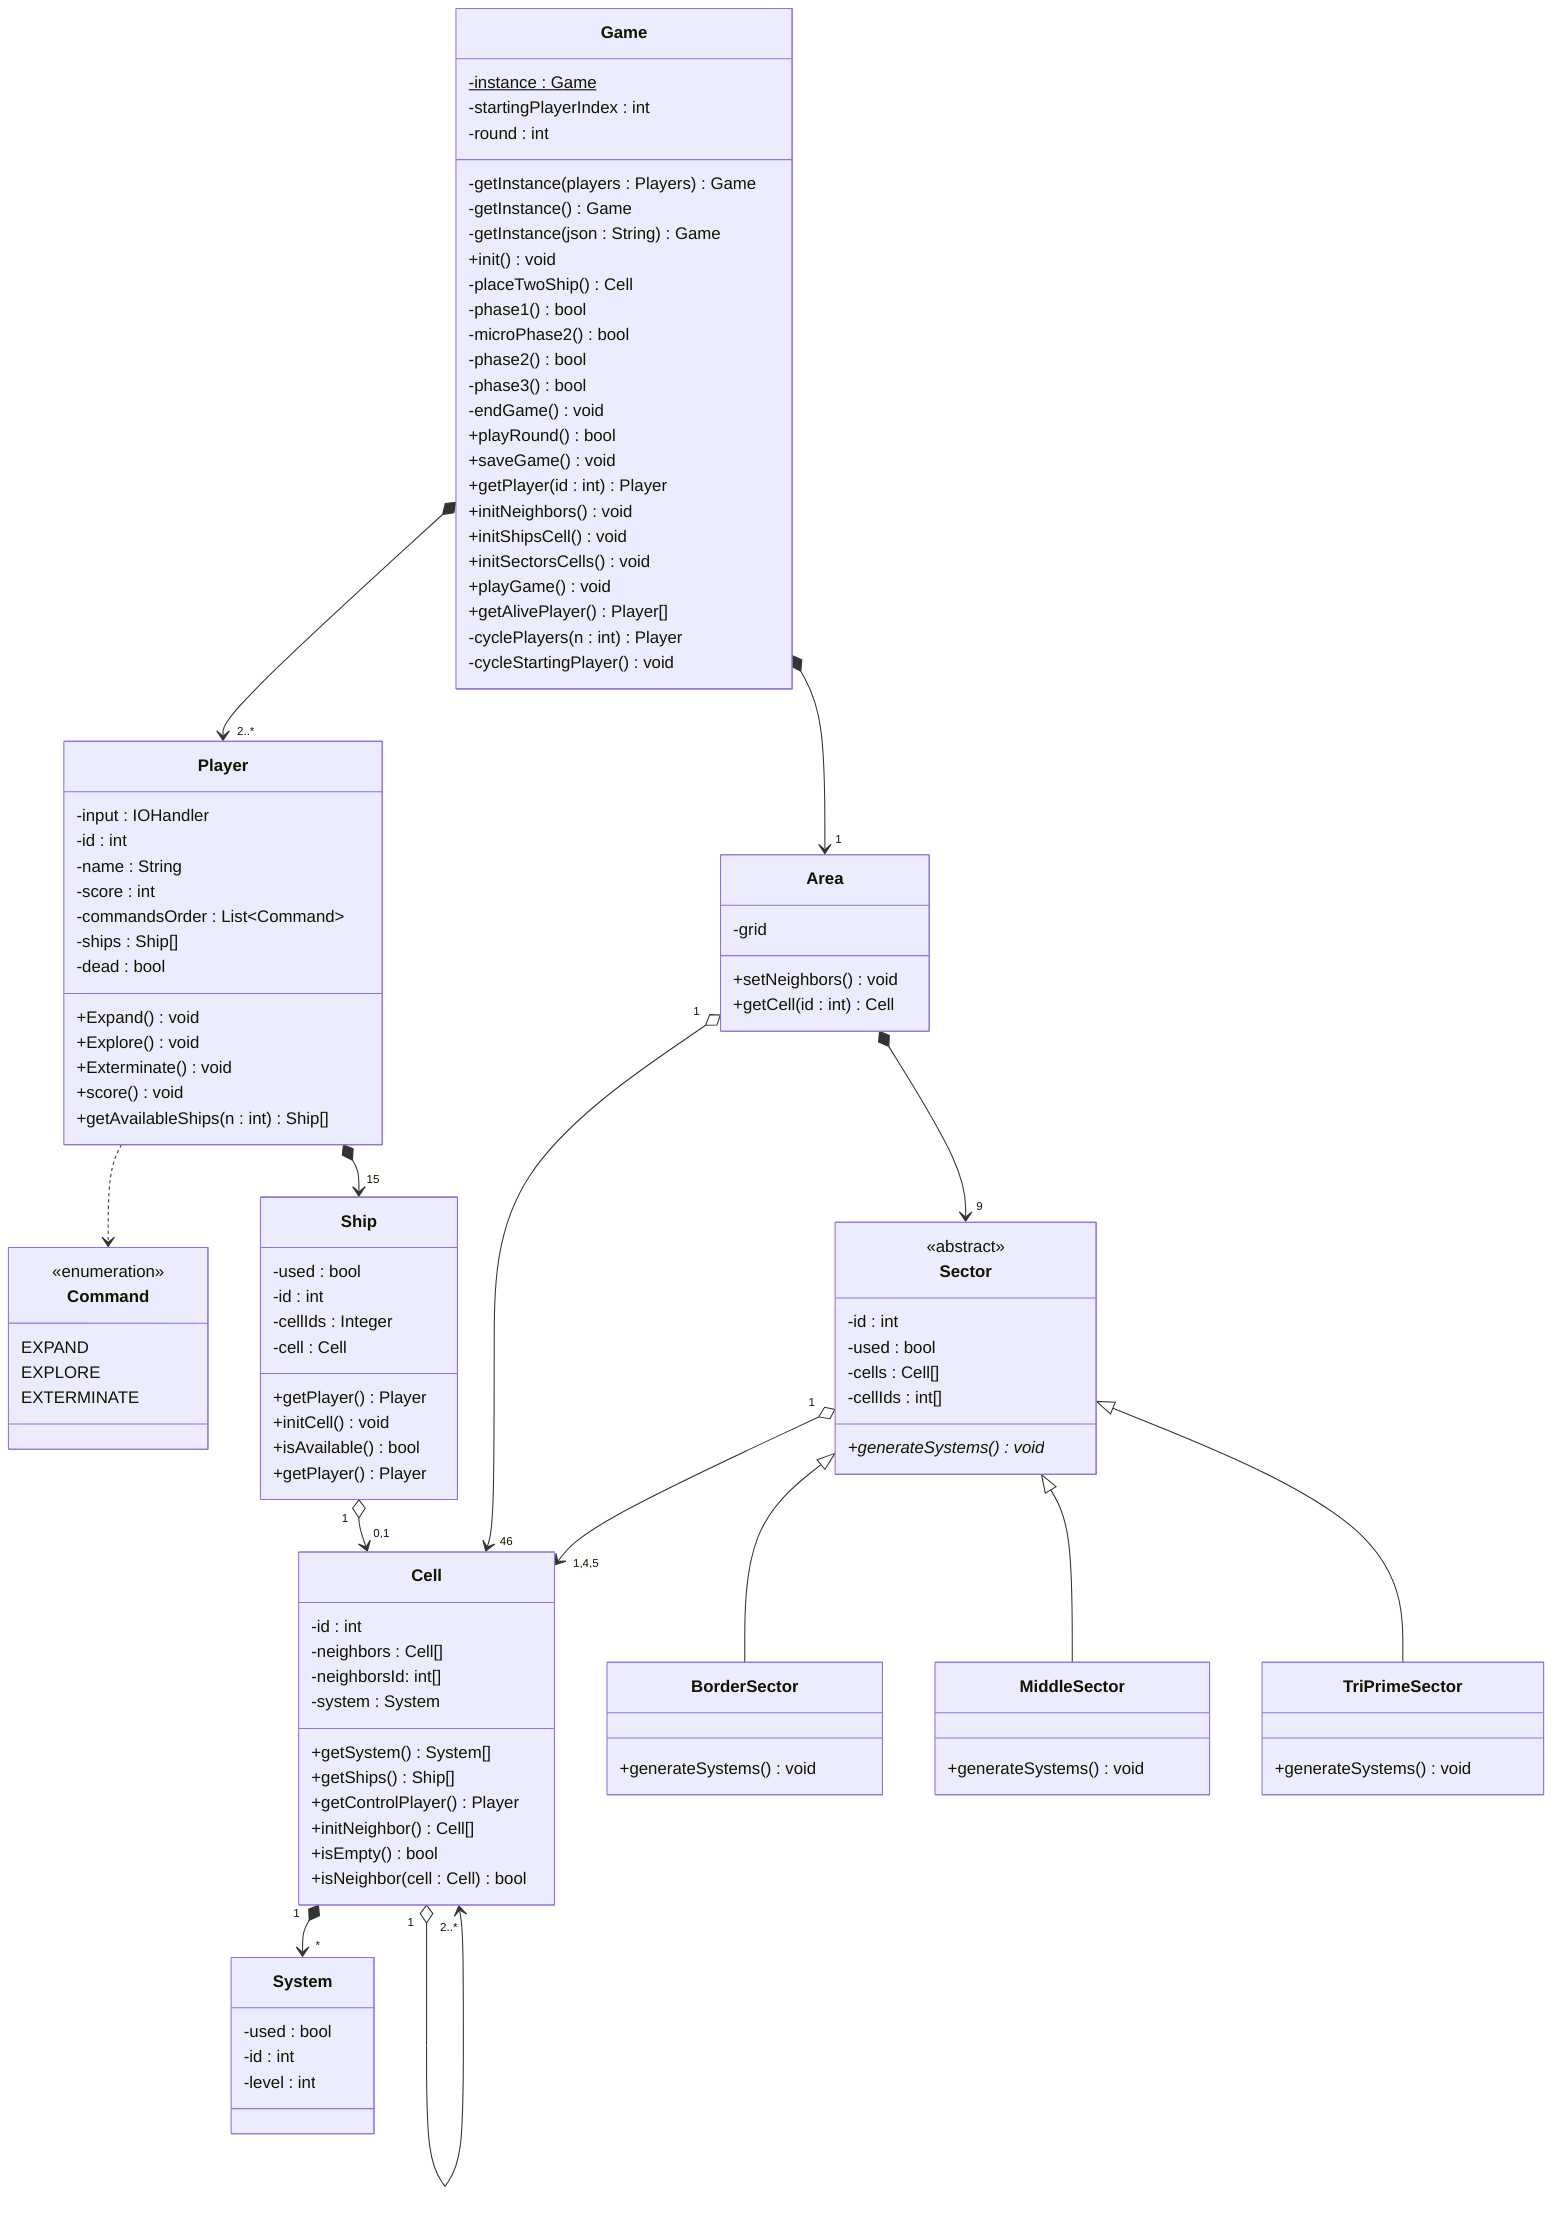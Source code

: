 classDiagram
    class Game {
        -instance : Game$
        -getInstance(players : Players) Game
        -getInstance() Game
        -getInstance(json : String) Game
        -startingPlayerIndex : int
        -round : int
        +init() void
        -placeTwoShip() Cell
        -phase1() bool
        -microPhase2() bool
        -phase2() bool
        -phase3() bool
        -endGame() void
        +playRound() bool
        +saveGame() void
        +getPlayer(id : int) Player
        +initNeighbors() void
        +initShipsCell() void
        +initSectorsCells() void
        +playGame() void
        +getAlivePlayer() Player[]
        -cyclePlayers(n : int) Player
        -cycleStartingPlayer() void
    }
    class Player {
        -input : IOHandler
        -id : int
        -name : String
        -score : int
        -commandsOrder : List~Command~
        -ships : Ship[]
        -dead : bool
        +Expand() void
        +Explore() void
        +Exterminate() void
        +score() void
        +getAvailableShips(n : int) Ship[]
    }
    class Command{
        <<enumeration>>
        EXPAND
        EXPLORE
        EXTERMINATE
    }
    Player ..> Command
    class Area {
        -grid
        +setNeighbors() void
        +getCell(id : int) Cell
    }
    class Sector {
        <<abstract>>
        -id : int
        -used : bool
        -cells : Cell[]
        -cellIds : int[]
        +generateSystems() void*
    }
    class BorderSector {
        +generateSystems() void
    }
    class MiddleSector {
        +generateSystems() void
    }
    class TriPrimeSector {
        +generateSystems() void
    }
    class System {
        -used : bool
        -id : int
        -level : int
    }
    class Ship {
        -used : bool
        -id : int
        -cellIds : Integer
        -cell : Cell
        +getPlayer() Player
        +initCell() void
        +isAvailable() bool
        +getPlayer() Player
    }
    class Cell {
        -id : int
        -neighbors : Cell[]
        -neighborsId: int[]
        -system : System
        +getSystem() System[]
        +getShips() Ship[]
        +getControlPlayer() Player
        +initNeighbor() Cell[]
        +isEmpty() bool
        +isNeighbor(cell : Cell) bool
    }

    Game *--> "2..*" Player
    Game *--> "1" Area
    Area "1" o--> "46" Cell
    Sector "1" o--> "1,4,5" Cell
    Sector <|-- BorderSector
    Sector <|-- MiddleSector
    Sector <|-- TriPrimeSector
    Cell "1" *--> "*" System
    Player *--> "15" Ship
    Area *--> "9" Sector
    Ship "1" o--> "0,1" Cell
    Cell "1" o--> "2..*" Cell
